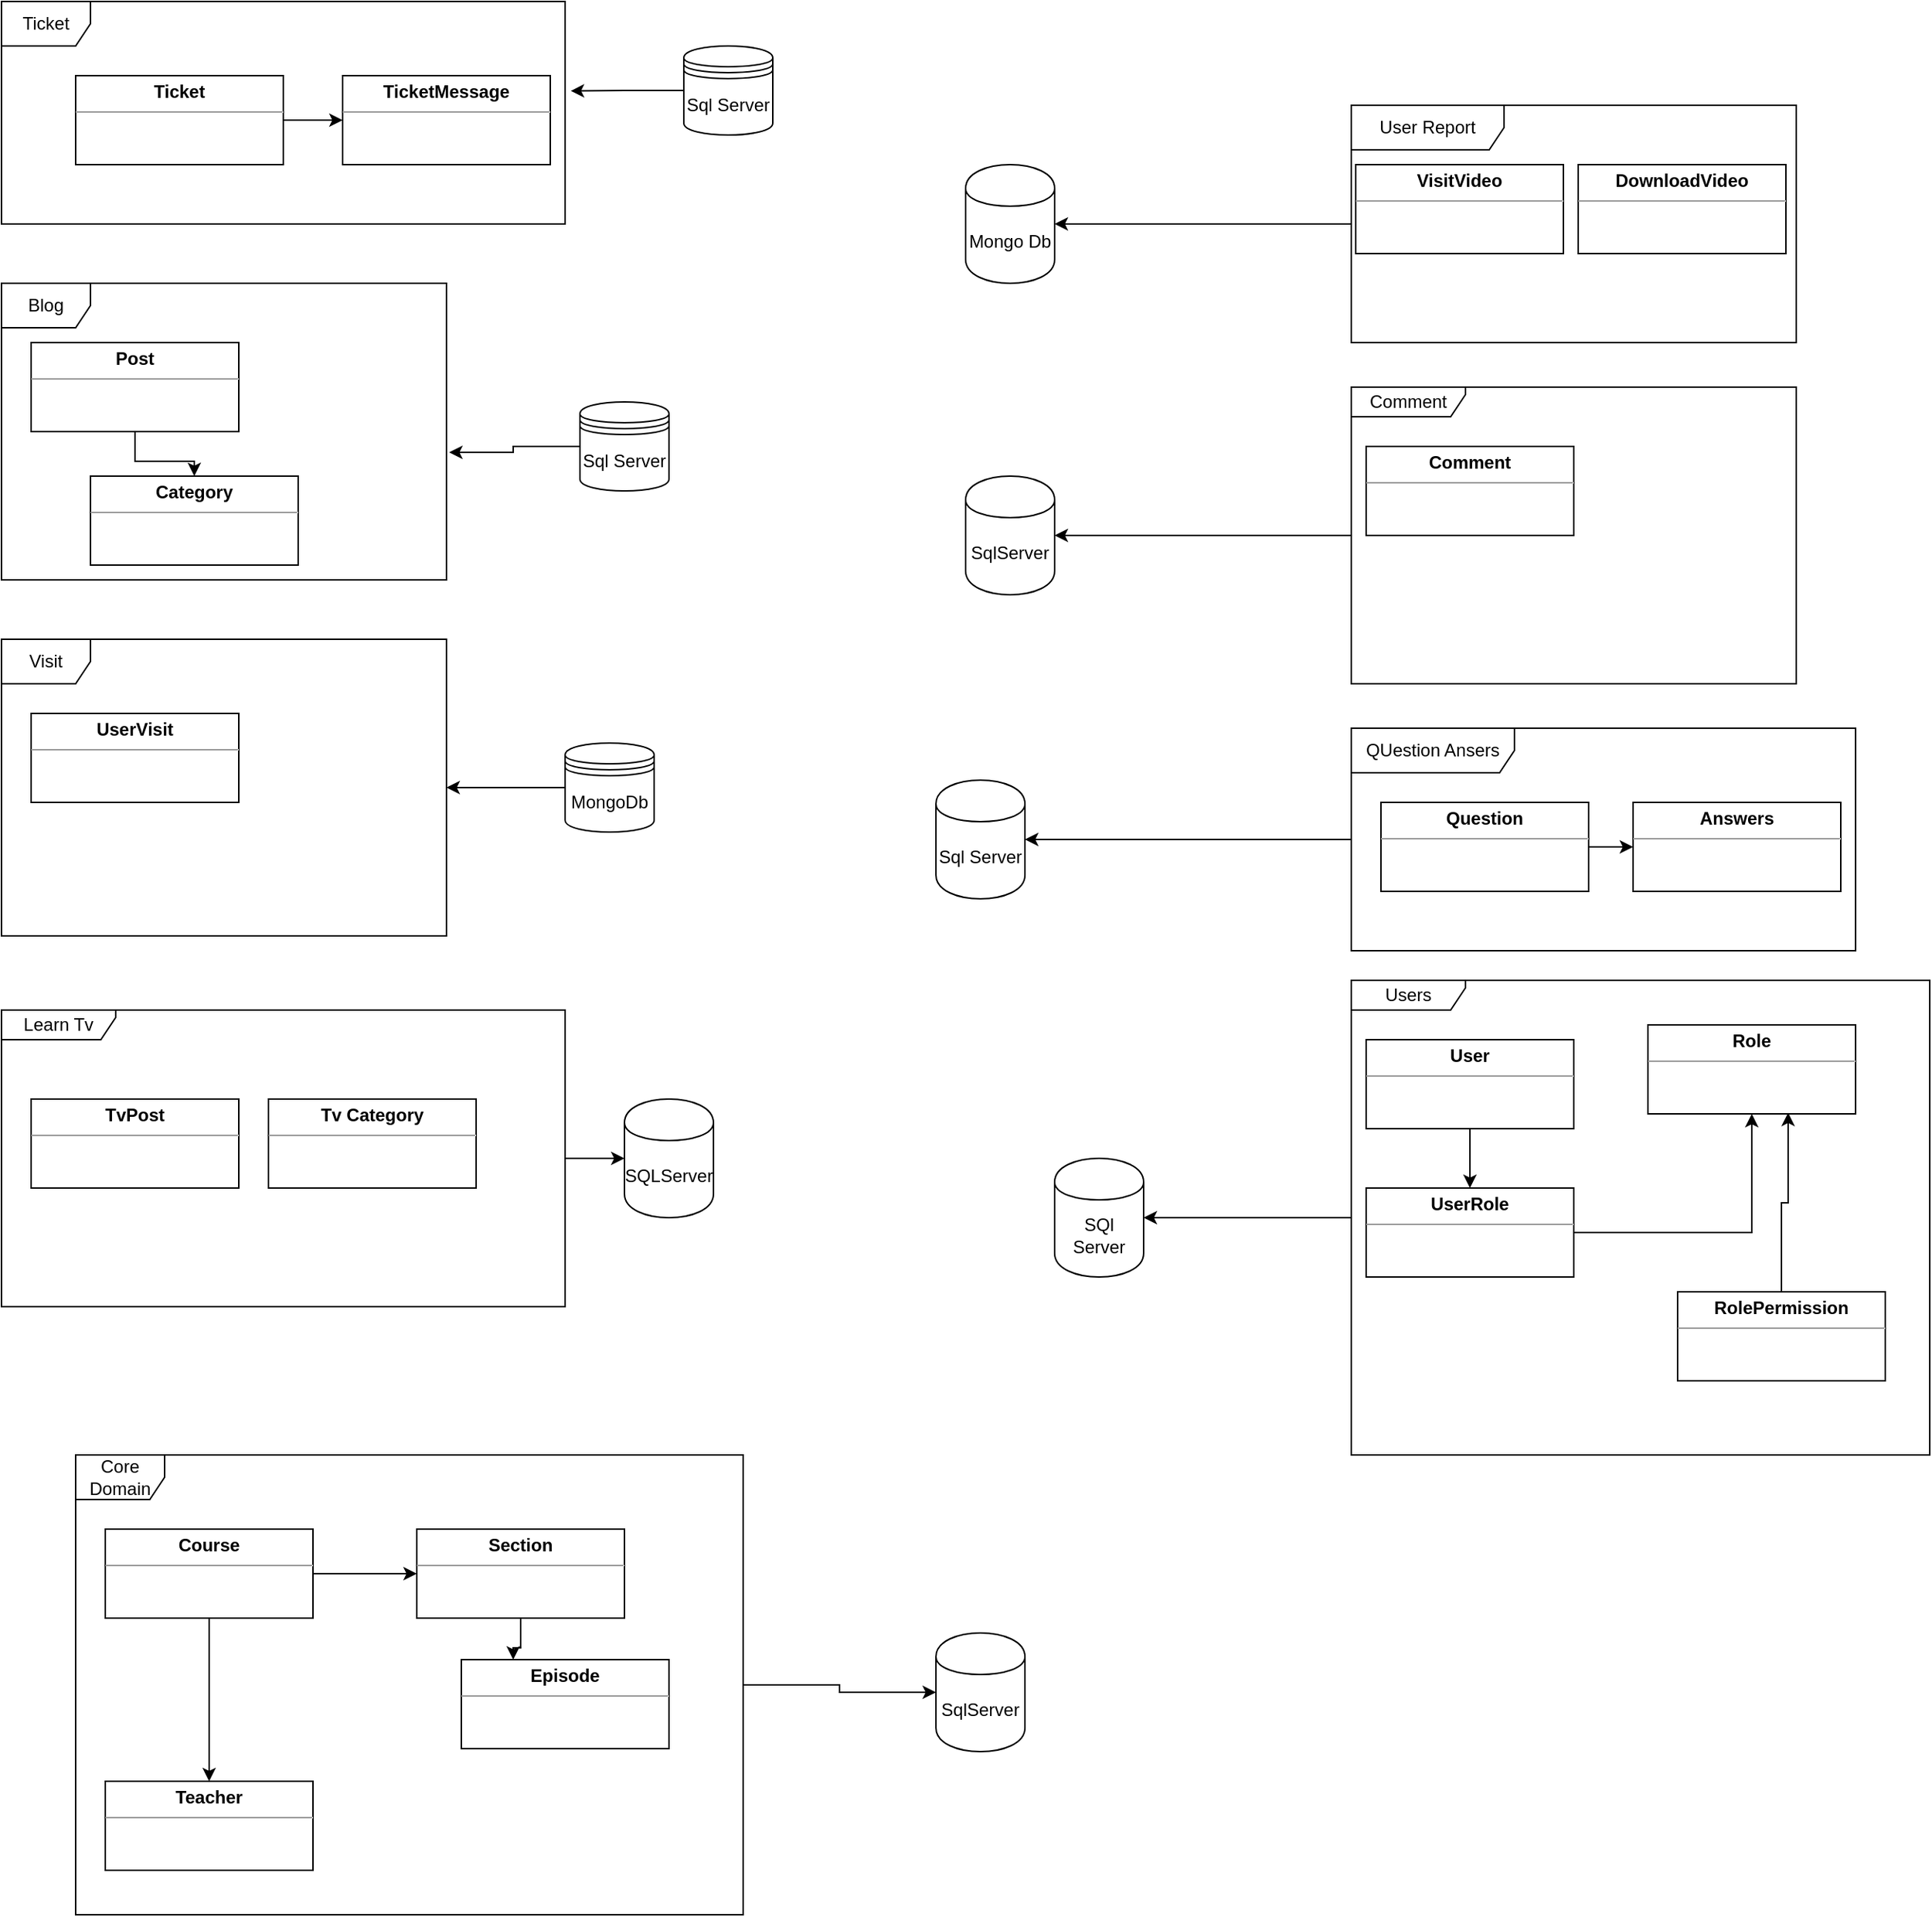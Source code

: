 <mxfile version="13.9.9" type="device"><diagram id="C5RBs43oDa-KdzZeNtuy" name="Page-1"><mxGraphModel dx="1707" dy="973" grid="1" gridSize="10" guides="1" tooltips="1" connect="1" arrows="1" fold="1" page="1" pageScale="1" pageWidth="1654" pageHeight="2336" math="0" shadow="0"><root><mxCell id="WIyWlLk6GJQsqaUBKTNV-0"/><mxCell id="WIyWlLk6GJQsqaUBKTNV-1" parent="WIyWlLk6GJQsqaUBKTNV-0"/><mxCell id="soEdZOQnUmoFTwfGp8al-3" value="Ticket" style="shape=umlFrame;whiteSpace=wrap;html=1;" vertex="1" parent="WIyWlLk6GJQsqaUBKTNV-1"><mxGeometry x="30" y="20" width="380" height="150" as="geometry"/></mxCell><mxCell id="soEdZOQnUmoFTwfGp8al-6" style="edgeStyle=orthogonalEdgeStyle;rounded=0;orthogonalLoop=1;jettySize=auto;html=1;entryX=0;entryY=0.5;entryDx=0;entryDy=0;" edge="1" parent="WIyWlLk6GJQsqaUBKTNV-1" source="soEdZOQnUmoFTwfGp8al-4" target="soEdZOQnUmoFTwfGp8al-5"><mxGeometry relative="1" as="geometry"/></mxCell><mxCell id="soEdZOQnUmoFTwfGp8al-4" value="&lt;p style=&quot;margin: 0px ; margin-top: 4px ; text-align: center&quot;&gt;&lt;b&gt;Ticket&lt;/b&gt;&lt;/p&gt;&lt;hr size=&quot;1&quot;&gt;&lt;div style=&quot;height: 2px&quot;&gt;&lt;/div&gt;" style="verticalAlign=top;align=left;overflow=fill;fontSize=12;fontFamily=Helvetica;html=1;" vertex="1" parent="WIyWlLk6GJQsqaUBKTNV-1"><mxGeometry x="80" y="70" width="140" height="60" as="geometry"/></mxCell><mxCell id="soEdZOQnUmoFTwfGp8al-5" value="&lt;p style=&quot;margin: 0px ; margin-top: 4px ; text-align: center&quot;&gt;&lt;b&gt;TicketMessage&lt;/b&gt;&lt;br&gt;&lt;/p&gt;&lt;hr size=&quot;1&quot;&gt;&lt;div style=&quot;height: 2px&quot;&gt;&lt;/div&gt;" style="verticalAlign=top;align=left;overflow=fill;fontSize=12;fontFamily=Helvetica;html=1;" vertex="1" parent="WIyWlLk6GJQsqaUBKTNV-1"><mxGeometry x="260" y="70" width="140" height="60" as="geometry"/></mxCell><mxCell id="soEdZOQnUmoFTwfGp8al-8" style="edgeStyle=orthogonalEdgeStyle;rounded=0;orthogonalLoop=1;jettySize=auto;html=1;entryX=1.01;entryY=0.402;entryDx=0;entryDy=0;entryPerimeter=0;" edge="1" parent="WIyWlLk6GJQsqaUBKTNV-1" source="soEdZOQnUmoFTwfGp8al-7" target="soEdZOQnUmoFTwfGp8al-3"><mxGeometry relative="1" as="geometry"/></mxCell><mxCell id="soEdZOQnUmoFTwfGp8al-7" value="Sql Server" style="shape=datastore;whiteSpace=wrap;html=1;" vertex="1" parent="WIyWlLk6GJQsqaUBKTNV-1"><mxGeometry x="490" y="50" width="60" height="60" as="geometry"/></mxCell><mxCell id="soEdZOQnUmoFTwfGp8al-9" value="Blog" style="shape=umlFrame;whiteSpace=wrap;html=1;" vertex="1" parent="WIyWlLk6GJQsqaUBKTNV-1"><mxGeometry x="30" y="210" width="300" height="200" as="geometry"/></mxCell><mxCell id="soEdZOQnUmoFTwfGp8al-12" style="edgeStyle=orthogonalEdgeStyle;rounded=0;orthogonalLoop=1;jettySize=auto;html=1;" edge="1" parent="WIyWlLk6GJQsqaUBKTNV-1" source="soEdZOQnUmoFTwfGp8al-10" target="soEdZOQnUmoFTwfGp8al-11"><mxGeometry relative="1" as="geometry"/></mxCell><mxCell id="soEdZOQnUmoFTwfGp8al-10" value="&lt;p style=&quot;margin: 0px ; margin-top: 4px ; text-align: center&quot;&gt;&lt;b&gt;Post&lt;/b&gt;&lt;/p&gt;&lt;hr size=&quot;1&quot;&gt;&lt;div style=&quot;height: 2px&quot;&gt;&lt;/div&gt;" style="verticalAlign=top;align=left;overflow=fill;fontSize=12;fontFamily=Helvetica;html=1;" vertex="1" parent="WIyWlLk6GJQsqaUBKTNV-1"><mxGeometry x="50" y="250" width="140" height="60" as="geometry"/></mxCell><mxCell id="soEdZOQnUmoFTwfGp8al-11" value="&lt;p style=&quot;margin: 0px ; margin-top: 4px ; text-align: center&quot;&gt;&lt;b&gt;Category&lt;/b&gt;&lt;/p&gt;&lt;hr size=&quot;1&quot;&gt;&lt;div style=&quot;height: 2px&quot;&gt;&lt;/div&gt;" style="verticalAlign=top;align=left;overflow=fill;fontSize=12;fontFamily=Helvetica;html=1;" vertex="1" parent="WIyWlLk6GJQsqaUBKTNV-1"><mxGeometry x="90" y="340" width="140" height="60" as="geometry"/></mxCell><mxCell id="soEdZOQnUmoFTwfGp8al-14" style="edgeStyle=orthogonalEdgeStyle;rounded=0;orthogonalLoop=1;jettySize=auto;html=1;entryX=1.006;entryY=0.57;entryDx=0;entryDy=0;entryPerimeter=0;" edge="1" parent="WIyWlLk6GJQsqaUBKTNV-1" source="soEdZOQnUmoFTwfGp8al-13" target="soEdZOQnUmoFTwfGp8al-9"><mxGeometry relative="1" as="geometry"/></mxCell><mxCell id="soEdZOQnUmoFTwfGp8al-13" value="Sql Server" style="shape=datastore;whiteSpace=wrap;html=1;" vertex="1" parent="WIyWlLk6GJQsqaUBKTNV-1"><mxGeometry x="420" y="290" width="60" height="60" as="geometry"/></mxCell><mxCell id="soEdZOQnUmoFTwfGp8al-15" value="Visit" style="shape=umlFrame;whiteSpace=wrap;html=1;" vertex="1" parent="WIyWlLk6GJQsqaUBKTNV-1"><mxGeometry x="30" y="450" width="300" height="200" as="geometry"/></mxCell><mxCell id="soEdZOQnUmoFTwfGp8al-16" value="&lt;p style=&quot;margin: 0px ; margin-top: 4px ; text-align: center&quot;&gt;&lt;b&gt;UserVisit&lt;/b&gt;&lt;/p&gt;&lt;hr size=&quot;1&quot;&gt;&lt;div style=&quot;height: 2px&quot;&gt;&lt;/div&gt;" style="verticalAlign=top;align=left;overflow=fill;fontSize=12;fontFamily=Helvetica;html=1;" vertex="1" parent="WIyWlLk6GJQsqaUBKTNV-1"><mxGeometry x="50" y="500" width="140" height="60" as="geometry"/></mxCell><mxCell id="soEdZOQnUmoFTwfGp8al-18" style="edgeStyle=orthogonalEdgeStyle;rounded=0;orthogonalLoop=1;jettySize=auto;html=1;" edge="1" parent="WIyWlLk6GJQsqaUBKTNV-1" source="soEdZOQnUmoFTwfGp8al-17" target="soEdZOQnUmoFTwfGp8al-15"><mxGeometry relative="1" as="geometry"/></mxCell><mxCell id="soEdZOQnUmoFTwfGp8al-17" value="MongoDb" style="shape=datastore;whiteSpace=wrap;html=1;" vertex="1" parent="WIyWlLk6GJQsqaUBKTNV-1"><mxGeometry x="410" y="520" width="60" height="60" as="geometry"/></mxCell><mxCell id="soEdZOQnUmoFTwfGp8al-23" value="" style="group" vertex="1" connectable="0" parent="WIyWlLk6GJQsqaUBKTNV-1"><mxGeometry x="940" y="90" width="300" height="160" as="geometry"/></mxCell><mxCell id="soEdZOQnUmoFTwfGp8al-19" value="User Report" style="shape=umlFrame;whiteSpace=wrap;html=1;width=103;height=30;" vertex="1" parent="soEdZOQnUmoFTwfGp8al-23"><mxGeometry width="300" height="160" as="geometry"/></mxCell><mxCell id="soEdZOQnUmoFTwfGp8al-20" value="&lt;p style=&quot;margin: 0px ; margin-top: 4px ; text-align: center&quot;&gt;&lt;b&gt;VisitVideo&lt;/b&gt;&lt;/p&gt;&lt;hr size=&quot;1&quot;&gt;&lt;div style=&quot;height: 2px&quot;&gt;&lt;/div&gt;" style="verticalAlign=top;align=left;overflow=fill;fontSize=12;fontFamily=Helvetica;html=1;" vertex="1" parent="soEdZOQnUmoFTwfGp8al-23"><mxGeometry x="3" y="40" width="140" height="60" as="geometry"/></mxCell><mxCell id="soEdZOQnUmoFTwfGp8al-21" value="&lt;p style=&quot;margin: 0px ; margin-top: 4px ; text-align: center&quot;&gt;&lt;b&gt;DownloadVideo&lt;/b&gt;&lt;/p&gt;&lt;hr size=&quot;1&quot;&gt;&lt;div style=&quot;height: 2px&quot;&gt;&lt;/div&gt;" style="verticalAlign=top;align=left;overflow=fill;fontSize=12;fontFamily=Helvetica;html=1;" vertex="1" parent="soEdZOQnUmoFTwfGp8al-23"><mxGeometry x="153" y="40" width="140" height="60" as="geometry"/></mxCell><mxCell id="soEdZOQnUmoFTwfGp8al-24" value="Mongo Db" style="shape=cylinder;whiteSpace=wrap;html=1;boundedLbl=1;backgroundOutline=1;" vertex="1" parent="WIyWlLk6GJQsqaUBKTNV-1"><mxGeometry x="680" y="130" width="60" height="80" as="geometry"/></mxCell><mxCell id="soEdZOQnUmoFTwfGp8al-25" value="" style="edgeStyle=orthogonalEdgeStyle;rounded=0;orthogonalLoop=1;jettySize=auto;html=1;" edge="1" parent="WIyWlLk6GJQsqaUBKTNV-1" source="soEdZOQnUmoFTwfGp8al-19" target="soEdZOQnUmoFTwfGp8al-24"><mxGeometry relative="1" as="geometry"/></mxCell><mxCell id="soEdZOQnUmoFTwfGp8al-34" value="" style="edgeStyle=orthogonalEdgeStyle;rounded=0;orthogonalLoop=1;jettySize=auto;html=1;" edge="1" parent="WIyWlLk6GJQsqaUBKTNV-1" source="soEdZOQnUmoFTwfGp8al-26" target="soEdZOQnUmoFTwfGp8al-33"><mxGeometry relative="1" as="geometry"/></mxCell><mxCell id="soEdZOQnUmoFTwfGp8al-26" value="Comment" style="shape=umlFrame;whiteSpace=wrap;html=1;width=77;height=20;" vertex="1" parent="WIyWlLk6GJQsqaUBKTNV-1"><mxGeometry x="940" y="280" width="300" height="200" as="geometry"/></mxCell><mxCell id="soEdZOQnUmoFTwfGp8al-31" value="&lt;p style=&quot;margin: 0px ; margin-top: 4px ; text-align: center&quot;&gt;&lt;b&gt;Comment&lt;/b&gt;&lt;/p&gt;&lt;hr size=&quot;1&quot;&gt;&lt;div style=&quot;height: 2px&quot;&gt;&lt;/div&gt;" style="verticalAlign=top;align=left;overflow=fill;fontSize=12;fontFamily=Helvetica;html=1;" vertex="1" parent="WIyWlLk6GJQsqaUBKTNV-1"><mxGeometry x="950" y="320" width="140" height="60" as="geometry"/></mxCell><mxCell id="soEdZOQnUmoFTwfGp8al-33" value="SqlServer" style="shape=cylinder;whiteSpace=wrap;html=1;boundedLbl=1;backgroundOutline=1;" vertex="1" parent="WIyWlLk6GJQsqaUBKTNV-1"><mxGeometry x="680" y="340" width="60" height="80" as="geometry"/></mxCell><mxCell id="soEdZOQnUmoFTwfGp8al-40" value="" style="edgeStyle=orthogonalEdgeStyle;rounded=0;orthogonalLoop=1;jettySize=auto;html=1;" edge="1" parent="WIyWlLk6GJQsqaUBKTNV-1" source="soEdZOQnUmoFTwfGp8al-35" target="soEdZOQnUmoFTwfGp8al-39"><mxGeometry relative="1" as="geometry"/></mxCell><mxCell id="soEdZOQnUmoFTwfGp8al-35" value="QUestion Ansers" style="shape=umlFrame;whiteSpace=wrap;html=1;width=110;height=30;" vertex="1" parent="WIyWlLk6GJQsqaUBKTNV-1"><mxGeometry x="940" y="510" width="340" height="150" as="geometry"/></mxCell><mxCell id="soEdZOQnUmoFTwfGp8al-38" style="edgeStyle=orthogonalEdgeStyle;rounded=0;orthogonalLoop=1;jettySize=auto;html=1;entryX=0;entryY=0.5;entryDx=0;entryDy=0;" edge="1" parent="WIyWlLk6GJQsqaUBKTNV-1" source="soEdZOQnUmoFTwfGp8al-36" target="soEdZOQnUmoFTwfGp8al-37"><mxGeometry relative="1" as="geometry"/></mxCell><mxCell id="soEdZOQnUmoFTwfGp8al-36" value="&lt;p style=&quot;margin: 0px ; margin-top: 4px ; text-align: center&quot;&gt;&lt;b&gt;Question&lt;/b&gt;&lt;/p&gt;&lt;hr size=&quot;1&quot;&gt;&lt;div style=&quot;height: 2px&quot;&gt;&lt;/div&gt;" style="verticalAlign=top;align=left;overflow=fill;fontSize=12;fontFamily=Helvetica;html=1;" vertex="1" parent="WIyWlLk6GJQsqaUBKTNV-1"><mxGeometry x="960" y="560" width="140" height="60" as="geometry"/></mxCell><mxCell id="soEdZOQnUmoFTwfGp8al-37" value="&lt;p style=&quot;margin: 0px ; margin-top: 4px ; text-align: center&quot;&gt;&lt;b&gt;Answers&lt;/b&gt;&lt;/p&gt;&lt;hr size=&quot;1&quot;&gt;&lt;div style=&quot;height: 2px&quot;&gt;&lt;/div&gt;" style="verticalAlign=top;align=left;overflow=fill;fontSize=12;fontFamily=Helvetica;html=1;" vertex="1" parent="WIyWlLk6GJQsqaUBKTNV-1"><mxGeometry x="1130" y="560" width="140" height="60" as="geometry"/></mxCell><mxCell id="soEdZOQnUmoFTwfGp8al-39" value="Sql Server" style="shape=cylinder;whiteSpace=wrap;html=1;boundedLbl=1;backgroundOutline=1;" vertex="1" parent="WIyWlLk6GJQsqaUBKTNV-1"><mxGeometry x="660" y="545" width="60" height="80" as="geometry"/></mxCell><mxCell id="soEdZOQnUmoFTwfGp8al-52" value="" style="edgeStyle=orthogonalEdgeStyle;rounded=0;orthogonalLoop=1;jettySize=auto;html=1;" edge="1" parent="WIyWlLk6GJQsqaUBKTNV-1" source="soEdZOQnUmoFTwfGp8al-41" target="soEdZOQnUmoFTwfGp8al-51"><mxGeometry relative="1" as="geometry"/></mxCell><mxCell id="soEdZOQnUmoFTwfGp8al-41" value="Users" style="shape=umlFrame;whiteSpace=wrap;html=1;width=77;height=20;" vertex="1" parent="WIyWlLk6GJQsqaUBKTNV-1"><mxGeometry x="940" y="680" width="390" height="320" as="geometry"/></mxCell><mxCell id="soEdZOQnUmoFTwfGp8al-45" style="edgeStyle=orthogonalEdgeStyle;rounded=0;orthogonalLoop=1;jettySize=auto;html=1;entryX=0.5;entryY=0;entryDx=0;entryDy=0;" edge="1" parent="WIyWlLk6GJQsqaUBKTNV-1" source="soEdZOQnUmoFTwfGp8al-42" target="soEdZOQnUmoFTwfGp8al-44"><mxGeometry relative="1" as="geometry"/></mxCell><mxCell id="soEdZOQnUmoFTwfGp8al-42" value="&lt;p style=&quot;margin: 0px ; margin-top: 4px ; text-align: center&quot;&gt;&lt;b&gt;User&lt;/b&gt;&lt;/p&gt;&lt;hr size=&quot;1&quot;&gt;&lt;div style=&quot;height: 2px&quot;&gt;&lt;/div&gt;" style="verticalAlign=top;align=left;overflow=fill;fontSize=12;fontFamily=Helvetica;html=1;" vertex="1" parent="WIyWlLk6GJQsqaUBKTNV-1"><mxGeometry x="950" y="720" width="140" height="60" as="geometry"/></mxCell><mxCell id="soEdZOQnUmoFTwfGp8al-43" value="&lt;p style=&quot;margin: 0px ; margin-top: 4px ; text-align: center&quot;&gt;&lt;b&gt;Role&lt;/b&gt;&lt;/p&gt;&lt;hr size=&quot;1&quot;&gt;&lt;div style=&quot;height: 2px&quot;&gt;&lt;/div&gt;" style="verticalAlign=top;align=left;overflow=fill;fontSize=12;fontFamily=Helvetica;html=1;" vertex="1" parent="WIyWlLk6GJQsqaUBKTNV-1"><mxGeometry x="1140" y="710" width="140" height="60" as="geometry"/></mxCell><mxCell id="soEdZOQnUmoFTwfGp8al-47" style="edgeStyle=orthogonalEdgeStyle;rounded=0;orthogonalLoop=1;jettySize=auto;html=1;entryX=0.5;entryY=1;entryDx=0;entryDy=0;" edge="1" parent="WIyWlLk6GJQsqaUBKTNV-1" source="soEdZOQnUmoFTwfGp8al-44" target="soEdZOQnUmoFTwfGp8al-43"><mxGeometry relative="1" as="geometry"/></mxCell><mxCell id="soEdZOQnUmoFTwfGp8al-44" value="&lt;p style=&quot;margin: 0px ; margin-top: 4px ; text-align: center&quot;&gt;&lt;b&gt;UserRole&lt;/b&gt;&lt;/p&gt;&lt;hr size=&quot;1&quot;&gt;&lt;div style=&quot;height: 2px&quot;&gt;&lt;/div&gt;" style="verticalAlign=top;align=left;overflow=fill;fontSize=12;fontFamily=Helvetica;html=1;" vertex="1" parent="WIyWlLk6GJQsqaUBKTNV-1"><mxGeometry x="950" y="820" width="140" height="60" as="geometry"/></mxCell><mxCell id="soEdZOQnUmoFTwfGp8al-49" style="edgeStyle=orthogonalEdgeStyle;rounded=0;orthogonalLoop=1;jettySize=auto;html=1;entryX=0.675;entryY=0.987;entryDx=0;entryDy=0;entryPerimeter=0;" edge="1" parent="WIyWlLk6GJQsqaUBKTNV-1" source="soEdZOQnUmoFTwfGp8al-48" target="soEdZOQnUmoFTwfGp8al-43"><mxGeometry relative="1" as="geometry"/></mxCell><mxCell id="soEdZOQnUmoFTwfGp8al-48" value="&lt;p style=&quot;margin: 0px ; margin-top: 4px ; text-align: center&quot;&gt;&lt;b&gt;RolePermission&lt;/b&gt;&lt;/p&gt;&lt;hr size=&quot;1&quot;&gt;&lt;div style=&quot;height: 2px&quot;&gt;&lt;/div&gt;" style="verticalAlign=top;align=left;overflow=fill;fontSize=12;fontFamily=Helvetica;html=1;" vertex="1" parent="WIyWlLk6GJQsqaUBKTNV-1"><mxGeometry x="1160" y="890" width="140" height="60" as="geometry"/></mxCell><mxCell id="soEdZOQnUmoFTwfGp8al-57" value="" style="edgeStyle=orthogonalEdgeStyle;rounded=0;orthogonalLoop=1;jettySize=auto;html=1;" edge="1" parent="WIyWlLk6GJQsqaUBKTNV-1" source="soEdZOQnUmoFTwfGp8al-50" target="soEdZOQnUmoFTwfGp8al-56"><mxGeometry relative="1" as="geometry"/></mxCell><mxCell id="soEdZOQnUmoFTwfGp8al-50" value="Learn Tv" style="shape=umlFrame;whiteSpace=wrap;html=1;width=77;height=20;" vertex="1" parent="WIyWlLk6GJQsqaUBKTNV-1"><mxGeometry x="30" y="700" width="380" height="200" as="geometry"/></mxCell><mxCell id="soEdZOQnUmoFTwfGp8al-51" value="SQl Server" style="shape=cylinder;whiteSpace=wrap;html=1;boundedLbl=1;backgroundOutline=1;" vertex="1" parent="WIyWlLk6GJQsqaUBKTNV-1"><mxGeometry x="740" y="800" width="60" height="80" as="geometry"/></mxCell><mxCell id="soEdZOQnUmoFTwfGp8al-54" value="&lt;p style=&quot;margin: 0px ; margin-top: 4px ; text-align: center&quot;&gt;&lt;b&gt;TvPost&lt;/b&gt;&lt;/p&gt;&lt;hr size=&quot;1&quot;&gt;&lt;div style=&quot;height: 2px&quot;&gt;&lt;/div&gt;" style="verticalAlign=top;align=left;overflow=fill;fontSize=12;fontFamily=Helvetica;html=1;" vertex="1" parent="WIyWlLk6GJQsqaUBKTNV-1"><mxGeometry x="50" y="760" width="140" height="60" as="geometry"/></mxCell><mxCell id="soEdZOQnUmoFTwfGp8al-55" value="&lt;p style=&quot;margin: 0px ; margin-top: 4px ; text-align: center&quot;&gt;&lt;b&gt;Tv Category&lt;/b&gt;&lt;/p&gt;&lt;hr size=&quot;1&quot;&gt;&lt;div style=&quot;height: 2px&quot;&gt;&lt;/div&gt;" style="verticalAlign=top;align=left;overflow=fill;fontSize=12;fontFamily=Helvetica;html=1;" vertex="1" parent="WIyWlLk6GJQsqaUBKTNV-1"><mxGeometry x="210" y="760" width="140" height="60" as="geometry"/></mxCell><mxCell id="soEdZOQnUmoFTwfGp8al-56" value="SQLServer" style="shape=cylinder;whiteSpace=wrap;html=1;boundedLbl=1;backgroundOutline=1;" vertex="1" parent="WIyWlLk6GJQsqaUBKTNV-1"><mxGeometry x="450" y="760" width="60" height="80" as="geometry"/></mxCell><mxCell id="soEdZOQnUmoFTwfGp8al-70" value="" style="edgeStyle=orthogonalEdgeStyle;rounded=0;orthogonalLoop=1;jettySize=auto;html=1;" edge="1" parent="WIyWlLk6GJQsqaUBKTNV-1" source="soEdZOQnUmoFTwfGp8al-58" target="soEdZOQnUmoFTwfGp8al-69"><mxGeometry relative="1" as="geometry"/></mxCell><mxCell id="soEdZOQnUmoFTwfGp8al-58" value="Core Domain" style="shape=umlFrame;whiteSpace=wrap;html=1;" vertex="1" parent="WIyWlLk6GJQsqaUBKTNV-1"><mxGeometry x="80" y="1000" width="450" height="310" as="geometry"/></mxCell><mxCell id="soEdZOQnUmoFTwfGp8al-62" style="edgeStyle=orthogonalEdgeStyle;rounded=0;orthogonalLoop=1;jettySize=auto;html=1;entryX=0;entryY=0.5;entryDx=0;entryDy=0;" edge="1" parent="WIyWlLk6GJQsqaUBKTNV-1" source="soEdZOQnUmoFTwfGp8al-59" target="soEdZOQnUmoFTwfGp8al-60"><mxGeometry relative="1" as="geometry"/></mxCell><mxCell id="soEdZOQnUmoFTwfGp8al-67" style="edgeStyle=orthogonalEdgeStyle;rounded=0;orthogonalLoop=1;jettySize=auto;html=1;entryX=0.5;entryY=0;entryDx=0;entryDy=0;" edge="1" parent="WIyWlLk6GJQsqaUBKTNV-1" source="soEdZOQnUmoFTwfGp8al-59" target="soEdZOQnUmoFTwfGp8al-65"><mxGeometry relative="1" as="geometry"/></mxCell><mxCell id="soEdZOQnUmoFTwfGp8al-59" value="&lt;p style=&quot;margin: 0px ; margin-top: 4px ; text-align: center&quot;&gt;&lt;b&gt;Course&lt;/b&gt;&lt;/p&gt;&lt;hr size=&quot;1&quot;&gt;&lt;div style=&quot;height: 2px&quot;&gt;&lt;/div&gt;" style="verticalAlign=top;align=left;overflow=fill;fontSize=12;fontFamily=Helvetica;html=1;" vertex="1" parent="WIyWlLk6GJQsqaUBKTNV-1"><mxGeometry x="100" y="1050" width="140" height="60" as="geometry"/></mxCell><mxCell id="soEdZOQnUmoFTwfGp8al-63" style="edgeStyle=orthogonalEdgeStyle;rounded=0;orthogonalLoop=1;jettySize=auto;html=1;entryX=0.25;entryY=0;entryDx=0;entryDy=0;" edge="1" parent="WIyWlLk6GJQsqaUBKTNV-1" source="soEdZOQnUmoFTwfGp8al-60" target="soEdZOQnUmoFTwfGp8al-61"><mxGeometry relative="1" as="geometry"/></mxCell><mxCell id="soEdZOQnUmoFTwfGp8al-60" value="&lt;p style=&quot;margin: 0px ; margin-top: 4px ; text-align: center&quot;&gt;&lt;b&gt;Section&lt;/b&gt;&lt;/p&gt;&lt;hr size=&quot;1&quot;&gt;&lt;div style=&quot;height: 2px&quot;&gt;&lt;/div&gt;" style="verticalAlign=top;align=left;overflow=fill;fontSize=12;fontFamily=Helvetica;html=1;" vertex="1" parent="WIyWlLk6GJQsqaUBKTNV-1"><mxGeometry x="310" y="1050" width="140" height="60" as="geometry"/></mxCell><mxCell id="soEdZOQnUmoFTwfGp8al-61" value="&lt;p style=&quot;margin: 0px ; margin-top: 4px ; text-align: center&quot;&gt;&lt;b&gt;Episode&lt;/b&gt;&lt;/p&gt;&lt;hr size=&quot;1&quot;&gt;&lt;div style=&quot;height: 2px&quot;&gt;&lt;/div&gt;" style="verticalAlign=top;align=left;overflow=fill;fontSize=12;fontFamily=Helvetica;html=1;" vertex="1" parent="WIyWlLk6GJQsqaUBKTNV-1"><mxGeometry x="340" y="1138" width="140" height="60" as="geometry"/></mxCell><mxCell id="soEdZOQnUmoFTwfGp8al-65" value="&lt;p style=&quot;margin: 0px ; margin-top: 4px ; text-align: center&quot;&gt;&lt;b&gt;Teacher&lt;/b&gt;&lt;/p&gt;&lt;hr size=&quot;1&quot;&gt;&lt;div style=&quot;height: 2px&quot;&gt;&lt;/div&gt;" style="verticalAlign=top;align=left;overflow=fill;fontSize=12;fontFamily=Helvetica;html=1;" vertex="1" parent="WIyWlLk6GJQsqaUBKTNV-1"><mxGeometry x="100" y="1220" width="140" height="60" as="geometry"/></mxCell><mxCell id="soEdZOQnUmoFTwfGp8al-69" value="SqlServer" style="shape=cylinder;whiteSpace=wrap;html=1;boundedLbl=1;backgroundOutline=1;" vertex="1" parent="WIyWlLk6GJQsqaUBKTNV-1"><mxGeometry x="660" y="1120" width="60" height="80" as="geometry"/></mxCell></root></mxGraphModel></diagram></mxfile>
